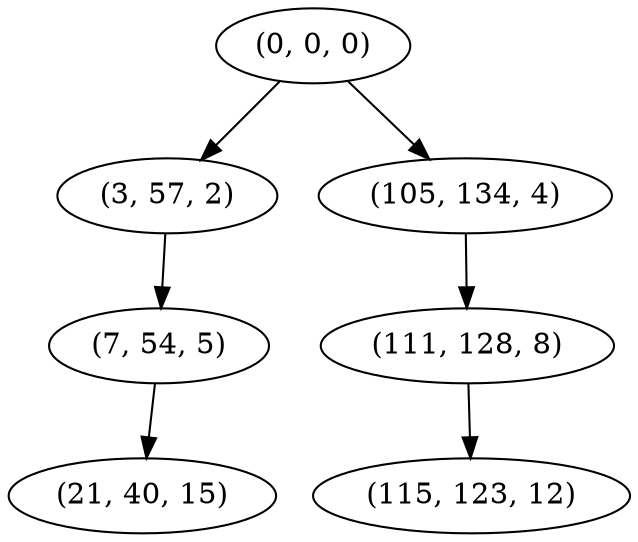 digraph tree {
    "(0, 0, 0)";
    "(3, 57, 2)";
    "(7, 54, 5)";
    "(21, 40, 15)";
    "(105, 134, 4)";
    "(111, 128, 8)";
    "(115, 123, 12)";
    "(0, 0, 0)" -> "(3, 57, 2)";
    "(0, 0, 0)" -> "(105, 134, 4)";
    "(3, 57, 2)" -> "(7, 54, 5)";
    "(7, 54, 5)" -> "(21, 40, 15)";
    "(105, 134, 4)" -> "(111, 128, 8)";
    "(111, 128, 8)" -> "(115, 123, 12)";
}

